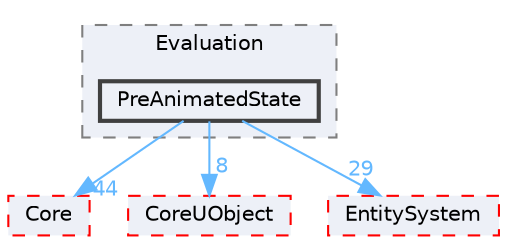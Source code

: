 digraph "PreAnimatedState"
{
 // INTERACTIVE_SVG=YES
 // LATEX_PDF_SIZE
  bgcolor="transparent";
  edge [fontname=Helvetica,fontsize=10,labelfontname=Helvetica,labelfontsize=10];
  node [fontname=Helvetica,fontsize=10,shape=box,height=0.2,width=0.4];
  compound=true
  subgraph clusterdir_ad9db97873ecde8366165bafb7255980 {
    graph [ bgcolor="#edf0f7", pencolor="grey50", label="Evaluation", fontname=Helvetica,fontsize=10 style="filled,dashed", URL="dir_ad9db97873ecde8366165bafb7255980.html",tooltip=""]
  dir_9156de98903f3f1d42f0b7c50884d47d [label="PreAnimatedState", fillcolor="#edf0f7", color="grey25", style="filled,bold", URL="dir_9156de98903f3f1d42f0b7c50884d47d.html",tooltip=""];
  }
  dir_0e6cddcc9caa1238c7f3774224afaa45 [label="Core", fillcolor="#edf0f7", color="red", style="filled,dashed", URL="dir_0e6cddcc9caa1238c7f3774224afaa45.html",tooltip=""];
  dir_4c499e5e32e2b4479ad7e552df73eeae [label="CoreUObject", fillcolor="#edf0f7", color="red", style="filled,dashed", URL="dir_4c499e5e32e2b4479ad7e552df73eeae.html",tooltip=""];
  dir_9f169b765d162de32ed1ea56a894739d [label="EntitySystem", fillcolor="#edf0f7", color="red", style="filled,dashed", URL="dir_9f169b765d162de32ed1ea56a894739d.html",tooltip=""];
  dir_9156de98903f3f1d42f0b7c50884d47d->dir_0e6cddcc9caa1238c7f3774224afaa45 [headlabel="44", labeldistance=1.5 headhref="dir_000764_000266.html" href="dir_000764_000266.html" color="steelblue1" fontcolor="steelblue1"];
  dir_9156de98903f3f1d42f0b7c50884d47d->dir_4c499e5e32e2b4479ad7e552df73eeae [headlabel="8", labeldistance=1.5 headhref="dir_000764_000268.html" href="dir_000764_000268.html" color="steelblue1" fontcolor="steelblue1"];
  dir_9156de98903f3f1d42f0b7c50884d47d->dir_9f169b765d162de32ed1ea56a894739d [headlabel="29", labeldistance=1.5 headhref="dir_000764_000369.html" href="dir_000764_000369.html" color="steelblue1" fontcolor="steelblue1"];
}
